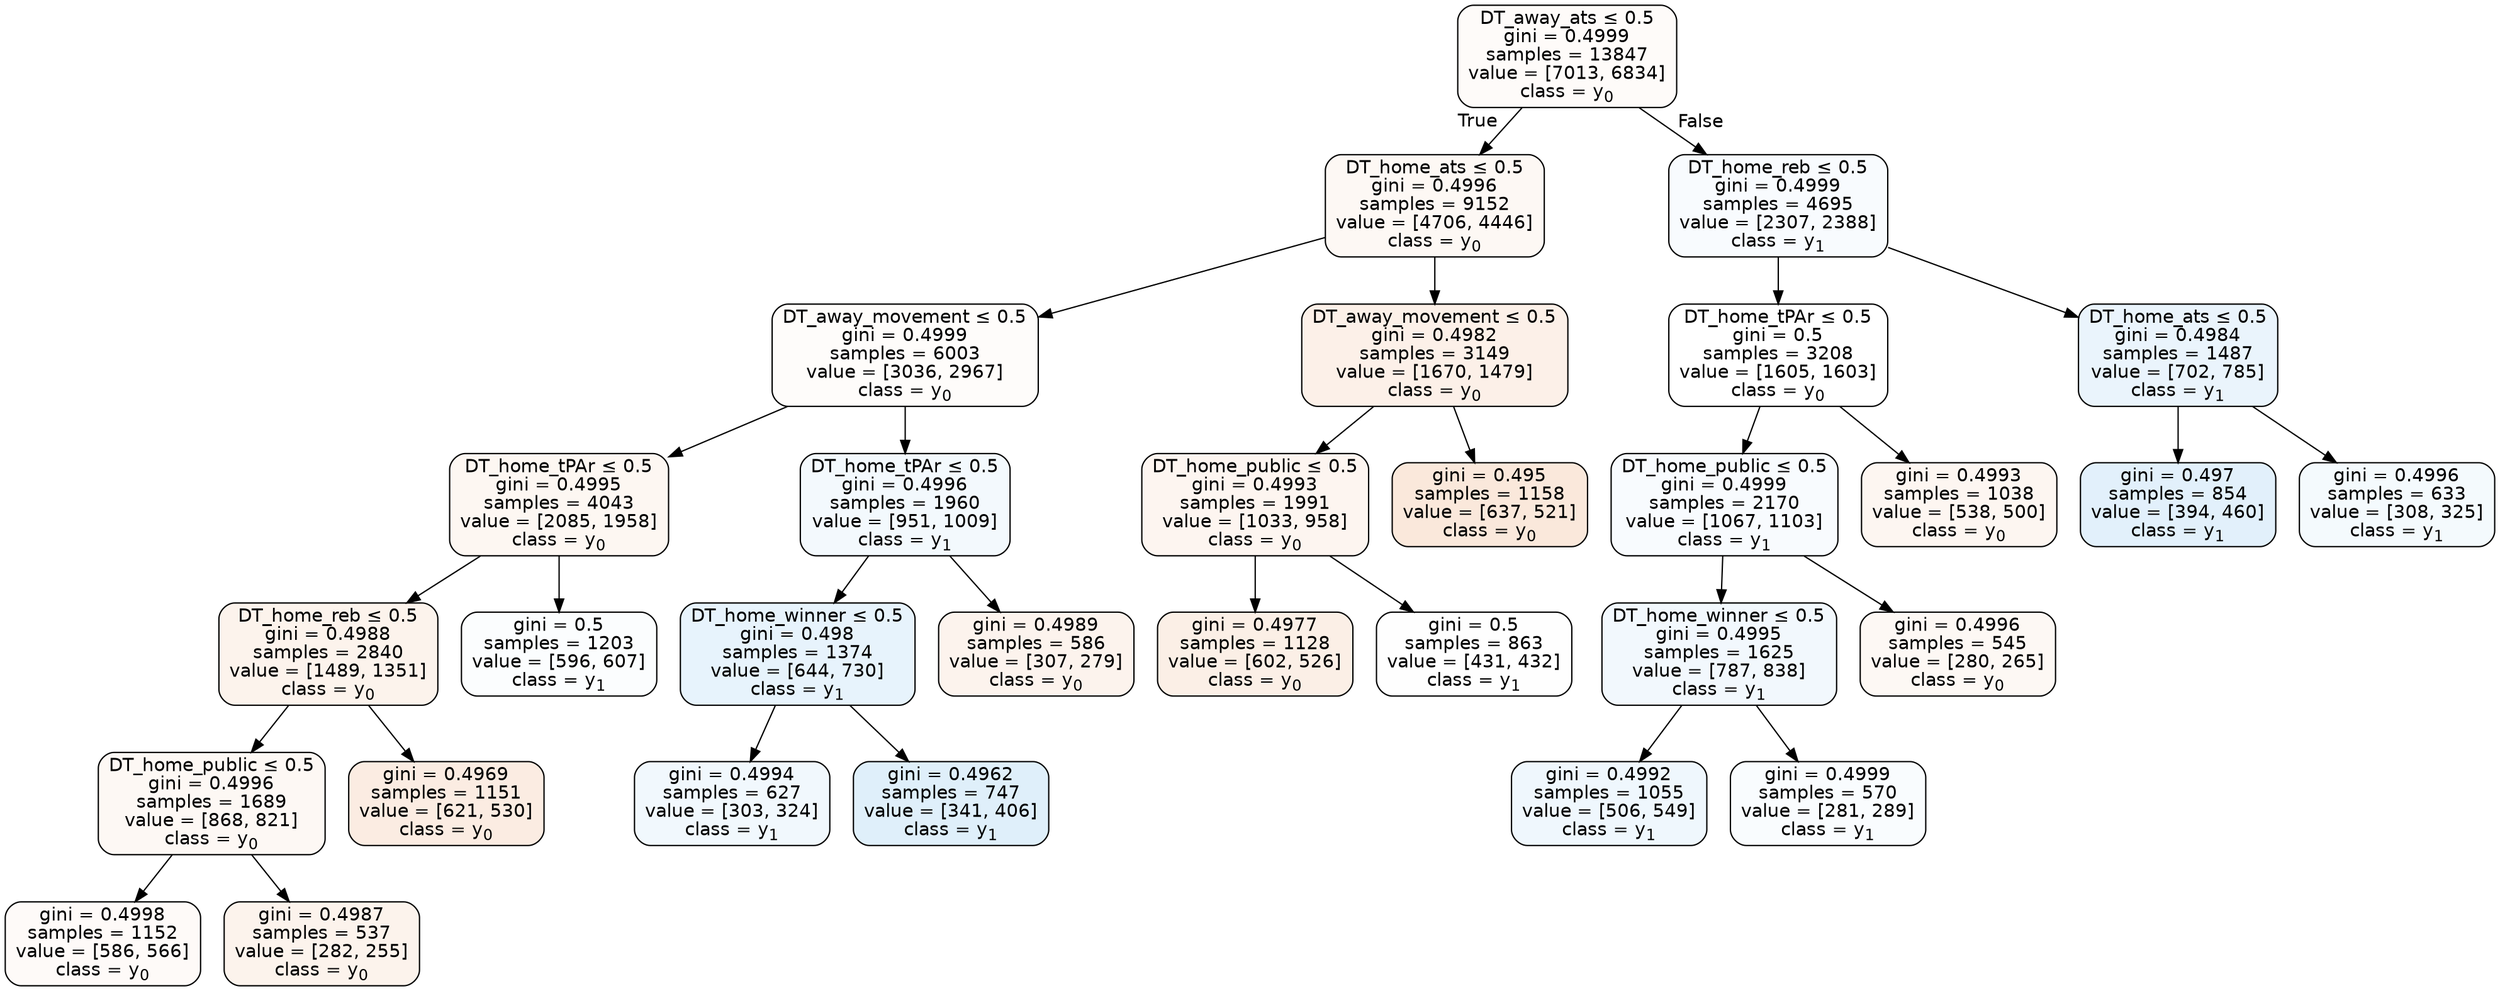 digraph Tree {
node [shape=box, style="filled, rounded", color="black", fontname=helvetica] ;
edge [fontname=helvetica] ;
0 [label=<DT_away_ats &le; 0.5<br/>gini = 0.4999<br/>samples = 13847<br/>value = [7013, 6834]<br/>class = y<SUB>0</SUB>>, fillcolor="#e5813907"] ;
1 [label=<DT_home_ats &le; 0.5<br/>gini = 0.4996<br/>samples = 9152<br/>value = [4706, 4446]<br/>class = y<SUB>0</SUB>>, fillcolor="#e581390e"] ;
0 -> 1 [labeldistance=2.5, labelangle=45, headlabel="True"] ;
2 [label=<DT_away_movement &le; 0.5<br/>gini = 0.4999<br/>samples = 6003<br/>value = [3036, 2967]<br/>class = y<SUB>0</SUB>>, fillcolor="#e5813906"] ;
1 -> 2 ;
3 [label=<DT_home_tPAr &le; 0.5<br/>gini = 0.4995<br/>samples = 4043<br/>value = [2085, 1958]<br/>class = y<SUB>0</SUB>>, fillcolor="#e5813910"] ;
2 -> 3 ;
4 [label=<DT_home_reb &le; 0.5<br/>gini = 0.4988<br/>samples = 2840<br/>value = [1489, 1351]<br/>class = y<SUB>0</SUB>>, fillcolor="#e5813918"] ;
3 -> 4 ;
5 [label=<DT_home_public &le; 0.5<br/>gini = 0.4996<br/>samples = 1689<br/>value = [868, 821]<br/>class = y<SUB>0</SUB>>, fillcolor="#e581390e"] ;
4 -> 5 ;
6 [label=<gini = 0.4998<br/>samples = 1152<br/>value = [586, 566]<br/>class = y<SUB>0</SUB>>, fillcolor="#e5813909"] ;
5 -> 6 ;
7 [label=<gini = 0.4987<br/>samples = 537<br/>value = [282, 255]<br/>class = y<SUB>0</SUB>>, fillcolor="#e5813918"] ;
5 -> 7 ;
8 [label=<gini = 0.4969<br/>samples = 1151<br/>value = [621, 530]<br/>class = y<SUB>0</SUB>>, fillcolor="#e5813925"] ;
4 -> 8 ;
9 [label=<gini = 0.5<br/>samples = 1203<br/>value = [596, 607]<br/>class = y<SUB>1</SUB>>, fillcolor="#399de505"] ;
3 -> 9 ;
10 [label=<DT_home_tPAr &le; 0.5<br/>gini = 0.4996<br/>samples = 1960<br/>value = [951, 1009]<br/>class = y<SUB>1</SUB>>, fillcolor="#399de50f"] ;
2 -> 10 ;
11 [label=<DT_home_winner &le; 0.5<br/>gini = 0.498<br/>samples = 1374<br/>value = [644, 730]<br/>class = y<SUB>1</SUB>>, fillcolor="#399de51e"] ;
10 -> 11 ;
12 [label=<gini = 0.4994<br/>samples = 627<br/>value = [303, 324]<br/>class = y<SUB>1</SUB>>, fillcolor="#399de511"] ;
11 -> 12 ;
13 [label=<gini = 0.4962<br/>samples = 747<br/>value = [341, 406]<br/>class = y<SUB>1</SUB>>, fillcolor="#399de529"] ;
11 -> 13 ;
14 [label=<gini = 0.4989<br/>samples = 586<br/>value = [307, 279]<br/>class = y<SUB>0</SUB>>, fillcolor="#e5813917"] ;
10 -> 14 ;
15 [label=<DT_away_movement &le; 0.5<br/>gini = 0.4982<br/>samples = 3149<br/>value = [1670, 1479]<br/>class = y<SUB>0</SUB>>, fillcolor="#e581391d"] ;
1 -> 15 ;
16 [label=<DT_home_public &le; 0.5<br/>gini = 0.4993<br/>samples = 1991<br/>value = [1033, 958]<br/>class = y<SUB>0</SUB>>, fillcolor="#e5813913"] ;
15 -> 16 ;
17 [label=<gini = 0.4977<br/>samples = 1128<br/>value = [602, 526]<br/>class = y<SUB>0</SUB>>, fillcolor="#e5813920"] ;
16 -> 17 ;
18 [label=<gini = 0.5<br/>samples = 863<br/>value = [431, 432]<br/>class = y<SUB>1</SUB>>, fillcolor="#399de501"] ;
16 -> 18 ;
19 [label=<gini = 0.495<br/>samples = 1158<br/>value = [637, 521]<br/>class = y<SUB>0</SUB>>, fillcolor="#e581392e"] ;
15 -> 19 ;
20 [label=<DT_home_reb &le; 0.5<br/>gini = 0.4999<br/>samples = 4695<br/>value = [2307, 2388]<br/>class = y<SUB>1</SUB>>, fillcolor="#399de509"] ;
0 -> 20 [labeldistance=2.5, labelangle=-45, headlabel="False"] ;
21 [label=<DT_home_tPAr &le; 0.5<br/>gini = 0.5<br/>samples = 3208<br/>value = [1605, 1603]<br/>class = y<SUB>0</SUB>>, fillcolor="#e5813900"] ;
20 -> 21 ;
22 [label=<DT_home_public &le; 0.5<br/>gini = 0.4999<br/>samples = 2170<br/>value = [1067, 1103]<br/>class = y<SUB>1</SUB>>, fillcolor="#399de508"] ;
21 -> 22 ;
23 [label=<DT_home_winner &le; 0.5<br/>gini = 0.4995<br/>samples = 1625<br/>value = [787, 838]<br/>class = y<SUB>1</SUB>>, fillcolor="#399de510"] ;
22 -> 23 ;
24 [label=<gini = 0.4992<br/>samples = 1055<br/>value = [506, 549]<br/>class = y<SUB>1</SUB>>, fillcolor="#399de514"] ;
23 -> 24 ;
25 [label=<gini = 0.4999<br/>samples = 570<br/>value = [281, 289]<br/>class = y<SUB>1</SUB>>, fillcolor="#399de507"] ;
23 -> 25 ;
26 [label=<gini = 0.4996<br/>samples = 545<br/>value = [280, 265]<br/>class = y<SUB>0</SUB>>, fillcolor="#e581390e"] ;
22 -> 26 ;
27 [label=<gini = 0.4993<br/>samples = 1038<br/>value = [538, 500]<br/>class = y<SUB>0</SUB>>, fillcolor="#e5813912"] ;
21 -> 27 ;
28 [label=<DT_home_ats &le; 0.5<br/>gini = 0.4984<br/>samples = 1487<br/>value = [702, 785]<br/>class = y<SUB>1</SUB>>, fillcolor="#399de51b"] ;
20 -> 28 ;
29 [label=<gini = 0.497<br/>samples = 854<br/>value = [394, 460]<br/>class = y<SUB>1</SUB>>, fillcolor="#399de525"] ;
28 -> 29 ;
30 [label=<gini = 0.4996<br/>samples = 633<br/>value = [308, 325]<br/>class = y<SUB>1</SUB>>, fillcolor="#399de50d"] ;
28 -> 30 ;
}